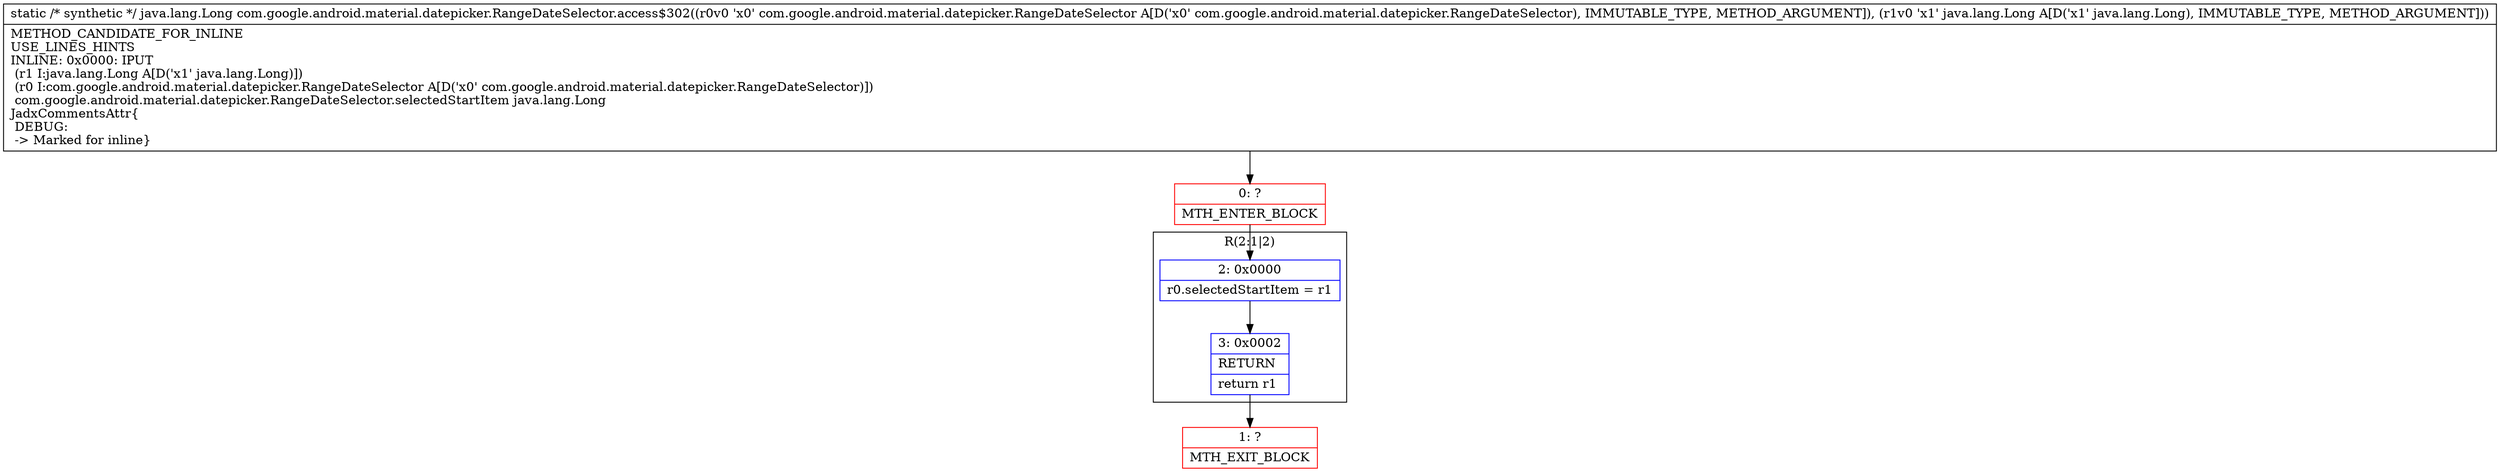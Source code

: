 digraph "CFG forcom.google.android.material.datepicker.RangeDateSelector.access$302(Lcom\/google\/android\/material\/datepicker\/RangeDateSelector;Ljava\/lang\/Long;)Ljava\/lang\/Long;" {
subgraph cluster_Region_1490145494 {
label = "R(2:1|2)";
node [shape=record,color=blue];
Node_2 [shape=record,label="{2\:\ 0x0000|r0.selectedStartItem = r1\l}"];
Node_3 [shape=record,label="{3\:\ 0x0002|RETURN\l|return r1\l}"];
}
Node_0 [shape=record,color=red,label="{0\:\ ?|MTH_ENTER_BLOCK\l}"];
Node_1 [shape=record,color=red,label="{1\:\ ?|MTH_EXIT_BLOCK\l}"];
MethodNode[shape=record,label="{static \/* synthetic *\/ java.lang.Long com.google.android.material.datepicker.RangeDateSelector.access$302((r0v0 'x0' com.google.android.material.datepicker.RangeDateSelector A[D('x0' com.google.android.material.datepicker.RangeDateSelector), IMMUTABLE_TYPE, METHOD_ARGUMENT]), (r1v0 'x1' java.lang.Long A[D('x1' java.lang.Long), IMMUTABLE_TYPE, METHOD_ARGUMENT]))  | METHOD_CANDIDATE_FOR_INLINE\lUSE_LINES_HINTS\lINLINE: 0x0000: IPUT  \l  (r1 I:java.lang.Long A[D('x1' java.lang.Long)])\l  (r0 I:com.google.android.material.datepicker.RangeDateSelector A[D('x0' com.google.android.material.datepicker.RangeDateSelector)])\l com.google.android.material.datepicker.RangeDateSelector.selectedStartItem java.lang.Long\lJadxCommentsAttr\{\l DEBUG: \l \-\> Marked for inline\}\l}"];
MethodNode -> Node_0;Node_2 -> Node_3;
Node_3 -> Node_1;
Node_0 -> Node_2;
}

